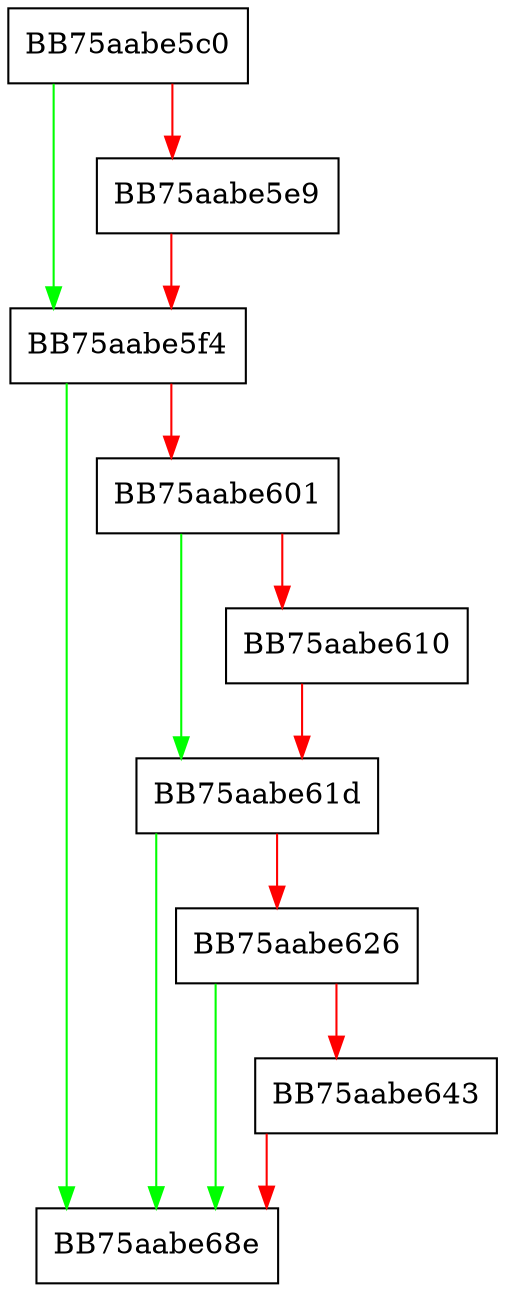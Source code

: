 digraph Init {
  node [shape="box"];
  graph [splines=ortho];
  BB75aabe5c0 -> BB75aabe5f4 [color="green"];
  BB75aabe5c0 -> BB75aabe5e9 [color="red"];
  BB75aabe5e9 -> BB75aabe5f4 [color="red"];
  BB75aabe5f4 -> BB75aabe68e [color="green"];
  BB75aabe5f4 -> BB75aabe601 [color="red"];
  BB75aabe601 -> BB75aabe61d [color="green"];
  BB75aabe601 -> BB75aabe610 [color="red"];
  BB75aabe610 -> BB75aabe61d [color="red"];
  BB75aabe61d -> BB75aabe68e [color="green"];
  BB75aabe61d -> BB75aabe626 [color="red"];
  BB75aabe626 -> BB75aabe68e [color="green"];
  BB75aabe626 -> BB75aabe643 [color="red"];
  BB75aabe643 -> BB75aabe68e [color="red"];
}